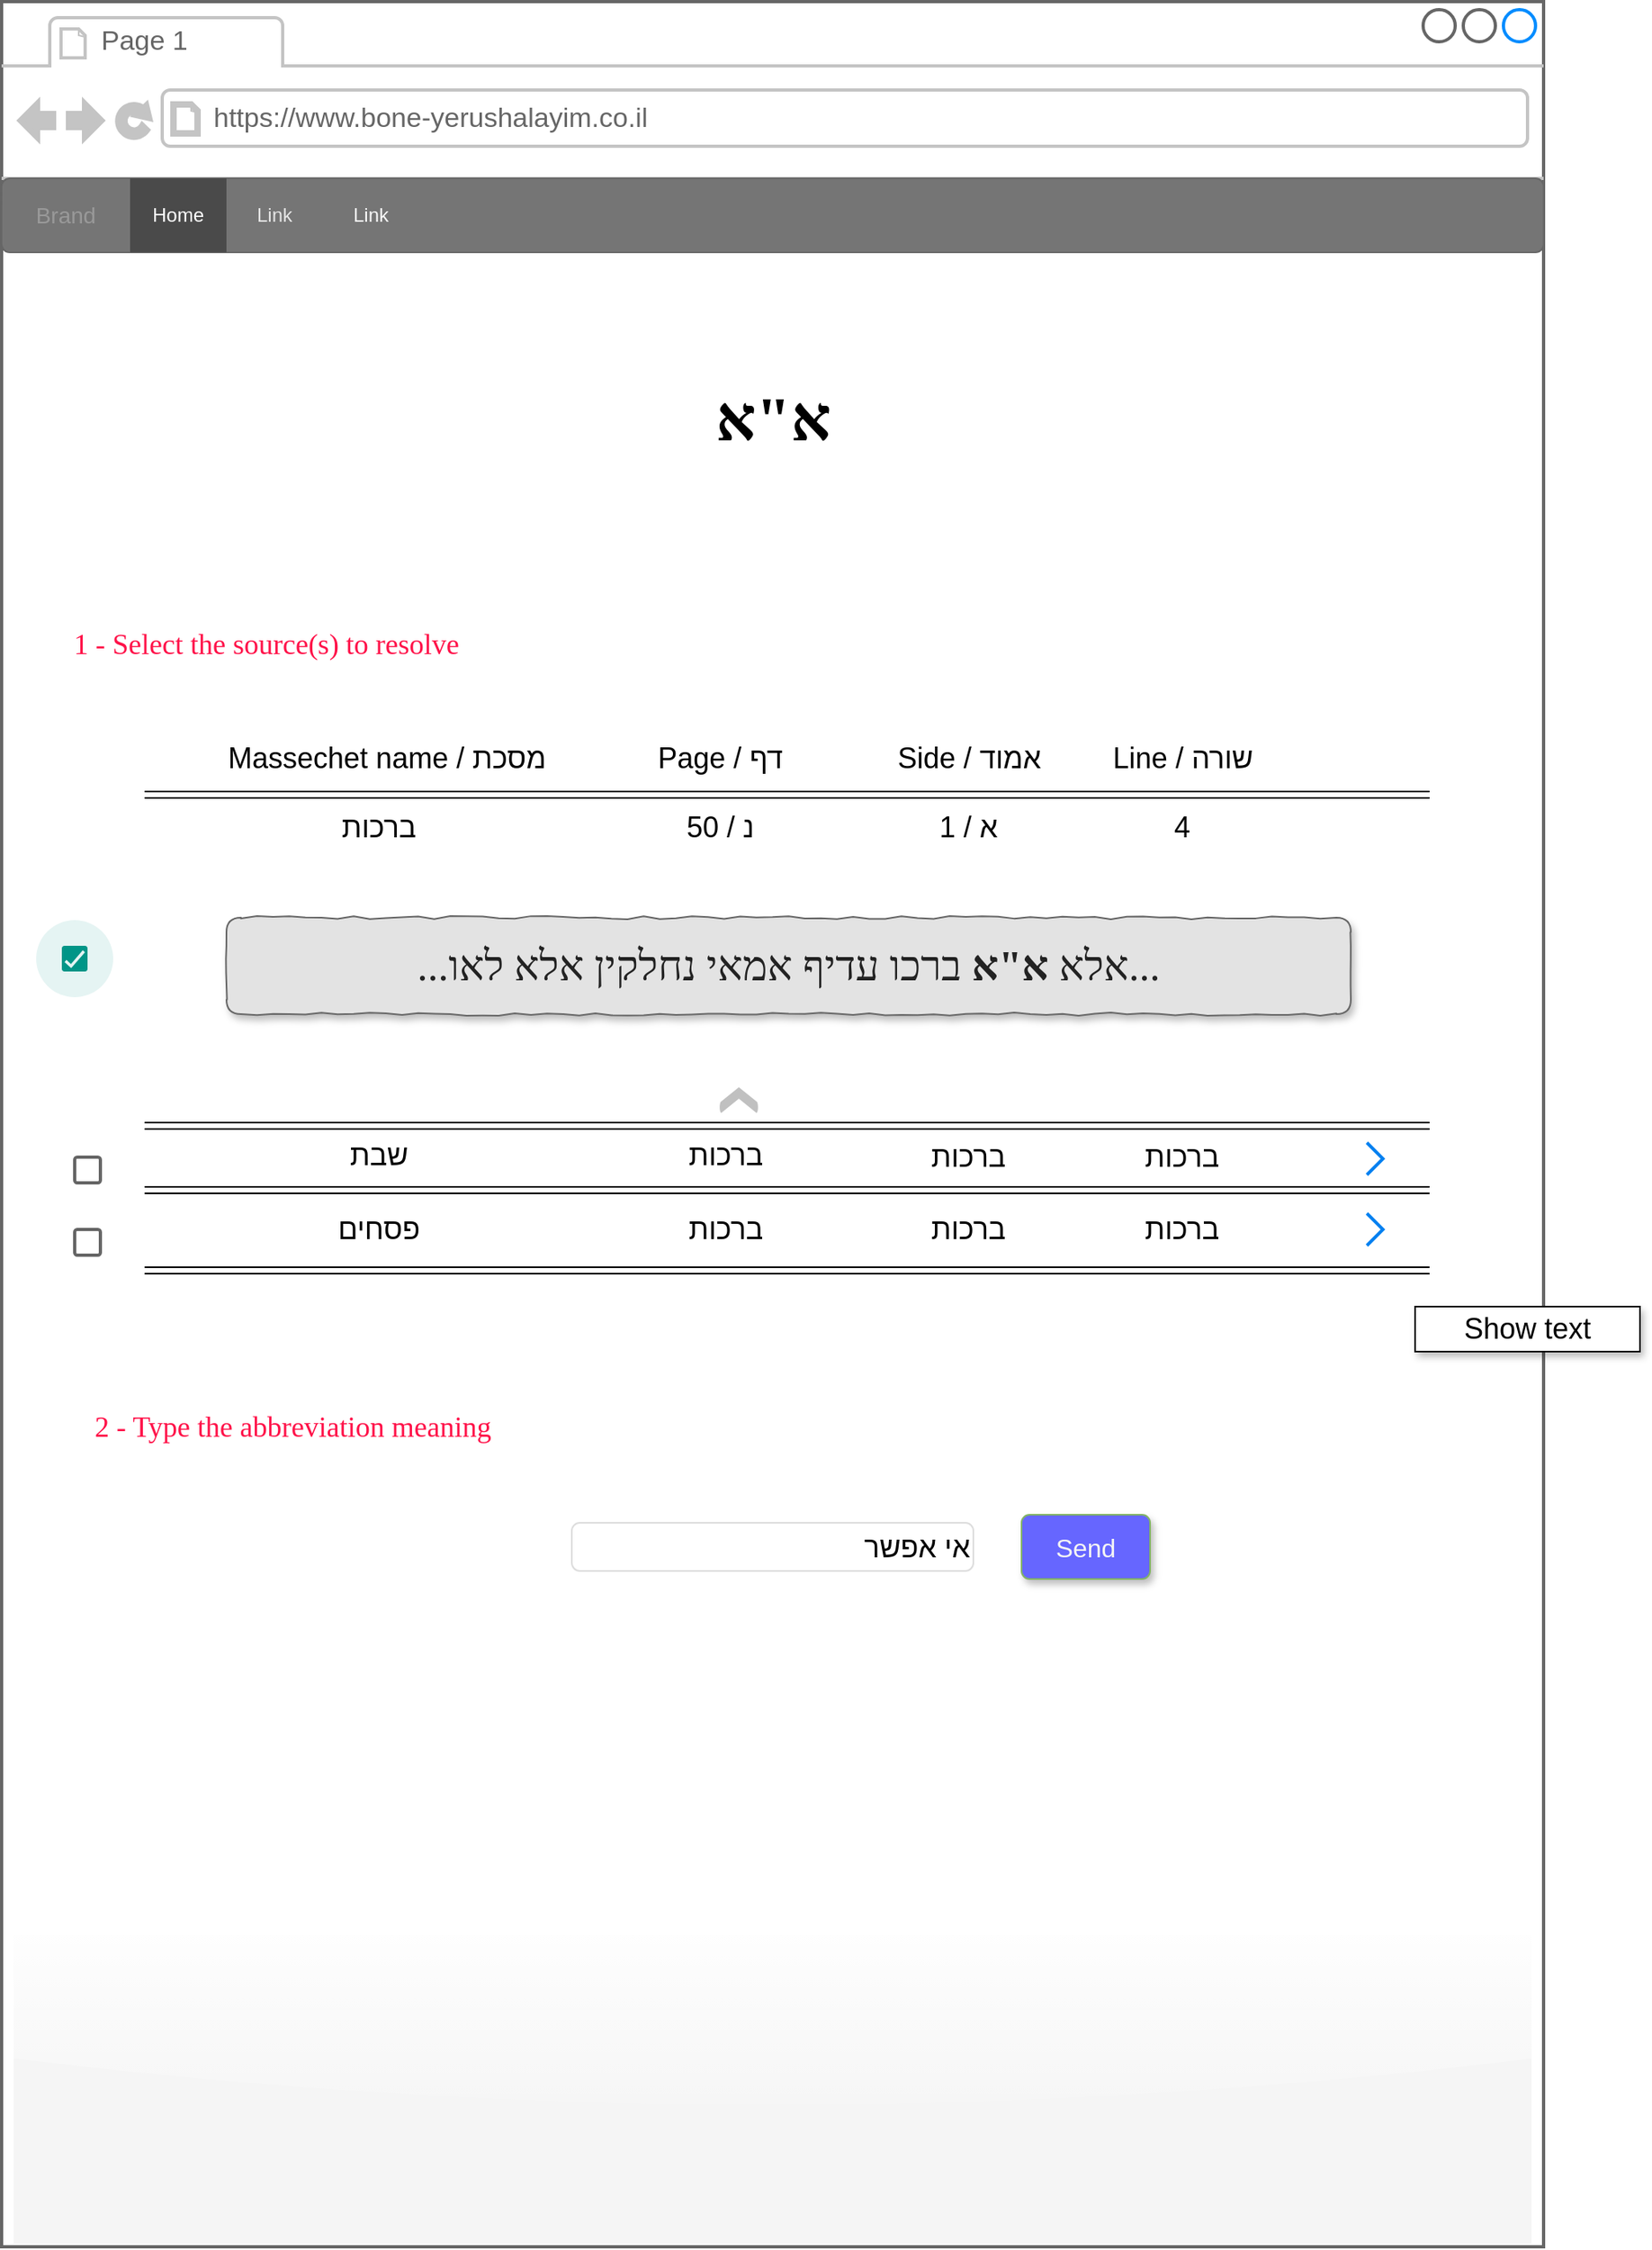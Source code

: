<mxfile version="11.1.4" type="device"><diagram id="DiyyyyjT4M_bErVuUbDl" name="Page-1"><mxGraphModel dx="2898" dy="1190" grid="1" gridSize="10" guides="1" tooltips="1" connect="1" arrows="1" fold="1" page="1" pageScale="1" pageWidth="850" pageHeight="1100" math="0" shadow="0"><root><mxCell id="0"/><mxCell id="1" parent="0"/><mxCell id="982CFHgM0A9eNo-FfUNm-1" value="" style="strokeWidth=2;shadow=0;dashed=0;align=left;html=1;shape=mxgraph.mockup.containers.browserWindow;rSize=0;fillColor=#ffffff;strokeColor=#666666;strokeColor2=#008cff;strokeColor3=#c4c4c4;mainText=,;recursiveResize=0;verticalAlign=top;fontColor=#FAFAFA;" vertex="1" parent="1"><mxGeometry x="-29" y="114" width="960" height="1397" as="geometry"/></mxCell><mxCell id="982CFHgM0A9eNo-FfUNm-2" value="Page 1" style="strokeWidth=1;shadow=0;dashed=0;align=center;html=1;shape=mxgraph.mockup.containers.anchor;fontSize=17;fontColor=#666666;align=left;" vertex="1" parent="982CFHgM0A9eNo-FfUNm-1"><mxGeometry x="60" y="12" width="110" height="26" as="geometry"/></mxCell><mxCell id="982CFHgM0A9eNo-FfUNm-3" value="https://www.bone-yerushalayim.co.il" style="strokeWidth=1;shadow=0;dashed=0;align=center;html=1;shape=mxgraph.mockup.containers.anchor;rSize=0;fontSize=17;fontColor=#666666;align=left;" vertex="1" parent="982CFHgM0A9eNo-FfUNm-1"><mxGeometry x="130" y="60" width="250" height="26" as="geometry"/></mxCell><mxCell id="982CFHgM0A9eNo-FfUNm-5" value="" style="rounded=0;whiteSpace=wrap;html=1;fillColor=#f5f5f5;strokeColor=none;fontColor=#333333;shadow=0;comic=0;glass=1;" vertex="1" parent="982CFHgM0A9eNo-FfUNm-1"><mxGeometry x="7.5" y="1203" width="945" height="192" as="geometry"/></mxCell><mxCell id="982CFHgM0A9eNo-FfUNm-8" value="&lt;font face=&quot;Comic Sans MS&quot; style=&quot;font-size: 39px;&quot;&gt;&lt;b style=&quot;font-size: 39px;&quot;&gt;א&quot;א&lt;/b&gt;&lt;/font&gt;" style="text;html=1;strokeColor=none;fillColor=none;align=center;verticalAlign=middle;whiteSpace=wrap;rounded=0;shadow=0;glass=1;comic=0;fontSize=39;" vertex="1" parent="982CFHgM0A9eNo-FfUNm-1"><mxGeometry x="389.5" y="244" width="181" height="32" as="geometry"/></mxCell><mxCell id="982CFHgM0A9eNo-FfUNm-10" value="" style="html=1;shadow=0;dashed=0;shape=mxgraph.bootstrap.rrect;strokeColor=#666666;rSize=5;fillColor=#757575;rounded=0;glass=1;comic=0;fontColor=#FFFFFF;" vertex="1" parent="982CFHgM0A9eNo-FfUNm-1"><mxGeometry y="110" width="960" height="46" as="geometry"/></mxCell><mxCell id="982CFHgM0A9eNo-FfUNm-11" value="Brand" style="html=1;shadow=0;dashed=0;shape=mxgraph.bootstrap.rect;strokeColor=none;fillColor=none;fontColor=#999999;fontSize=14;whiteSpace=wrap;resizeHeight=1;" vertex="1" parent="982CFHgM0A9eNo-FfUNm-10"><mxGeometry width="80" height="46" relative="1" as="geometry"/></mxCell><mxCell id="982CFHgM0A9eNo-FfUNm-12" value="Home" style="html=1;shadow=0;dashed=0;shape=mxgraph.bootstrap.rect;fillColor=#4A4A4A;strokeColor=none;fontColor=#ffffff;whiteSpace=wrap;resizeHeight=1;" vertex="1" parent="982CFHgM0A9eNo-FfUNm-10"><mxGeometry width="60" height="46" relative="1" as="geometry"><mxPoint x="80" as="offset"/></mxGeometry></mxCell><mxCell id="982CFHgM0A9eNo-FfUNm-13" value="Link" style="html=1;shadow=0;dashed=0;shape=mxgraph.bootstrap.rect;strokeColor=none;fillColor=none;fontColor=#E6E6E6;whiteSpace=wrap;resizeHeight=1;" vertex="1" parent="982CFHgM0A9eNo-FfUNm-10"><mxGeometry width="60" height="46" relative="1" as="geometry"><mxPoint x="140" as="offset"/></mxGeometry></mxCell><mxCell id="982CFHgM0A9eNo-FfUNm-14" value="Link" style="html=1;shadow=0;dashed=0;shape=mxgraph.bootstrap.rect;strokeColor=none;fillColor=none;fontColor=#FAFAFA;whiteSpace=wrap;resizeHeight=1;" vertex="1" parent="982CFHgM0A9eNo-FfUNm-10"><mxGeometry width="60" height="46" relative="1" as="geometry"><mxPoint x="200" as="offset"/></mxGeometry></mxCell><mxCell id="982CFHgM0A9eNo-FfUNm-24" value="" style="shape=link;html=1;fontSize=39;" edge="1" parent="982CFHgM0A9eNo-FfUNm-1"><mxGeometry width="50" height="50" relative="1" as="geometry"><mxPoint x="89" y="493.5" as="sourcePoint"/><mxPoint x="889" y="493.5" as="targetPoint"/></mxGeometry></mxCell><mxCell id="982CFHgM0A9eNo-FfUNm-27" value="" style="shape=link;html=1;fontSize=39;" edge="1" parent="982CFHgM0A9eNo-FfUNm-1"><mxGeometry width="50" height="50" relative="1" as="geometry"><mxPoint x="89" y="699.5" as="sourcePoint"/><mxPoint x="889.0" y="699.5" as="targetPoint"/></mxGeometry></mxCell><mxCell id="982CFHgM0A9eNo-FfUNm-28" value="" style="shape=link;html=1;fontSize=39;" edge="1" parent="982CFHgM0A9eNo-FfUNm-1"><mxGeometry width="50" height="50" relative="1" as="geometry"><mxPoint x="89" y="739.5" as="sourcePoint"/><mxPoint x="889.0" y="739.5" as="targetPoint"/></mxGeometry></mxCell><mxCell id="982CFHgM0A9eNo-FfUNm-29" value="" style="shape=link;html=1;fontSize=39;" edge="1" parent="982CFHgM0A9eNo-FfUNm-1"><mxGeometry width="50" height="50" relative="1" as="geometry"><mxPoint x="89" y="789.5" as="sourcePoint"/><mxPoint x="889.0" y="789.5" as="targetPoint"/></mxGeometry></mxCell><mxCell id="982CFHgM0A9eNo-FfUNm-31" value="&lt;font style=&quot;font-size: 18px&quot;&gt;Massechet name / מסכת&lt;/font&gt;" style="text;html=1;strokeColor=none;fillColor=none;align=center;verticalAlign=middle;whiteSpace=wrap;rounded=0;fontSize=39;" vertex="1" parent="982CFHgM0A9eNo-FfUNm-1"><mxGeometry x="130" y="452" width="220" height="24" as="geometry"/></mxCell><mxCell id="982CFHgM0A9eNo-FfUNm-33" value="&lt;span style=&quot;font-size: 18px&quot;&gt;Page / דף&lt;/span&gt;" style="text;html=1;strokeColor=none;fillColor=none;align=center;verticalAlign=middle;whiteSpace=wrap;rounded=0;fontSize=39;" vertex="1" parent="982CFHgM0A9eNo-FfUNm-1"><mxGeometry x="369.5" y="454" width="155" height="20" as="geometry"/></mxCell><mxCell id="982CFHgM0A9eNo-FfUNm-34" value="&lt;span style=&quot;font-size: 18px&quot;&gt;Side / אמוד&lt;/span&gt;" style="text;html=1;strokeColor=none;fillColor=none;align=center;verticalAlign=middle;whiteSpace=wrap;rounded=0;fontSize=39;" vertex="1" parent="982CFHgM0A9eNo-FfUNm-1"><mxGeometry x="524.5" y="454" width="155" height="20" as="geometry"/></mxCell><mxCell id="982CFHgM0A9eNo-FfUNm-35" value="&lt;font style=&quot;font-size: 18px&quot;&gt;Line / שורה&lt;/font&gt;" style="text;html=1;strokeColor=none;fillColor=none;align=center;verticalAlign=middle;whiteSpace=wrap;rounded=0;fontSize=39;" vertex="1" parent="982CFHgM0A9eNo-FfUNm-1"><mxGeometry x="679.5" y="454" width="111" height="20" as="geometry"/></mxCell><mxCell id="982CFHgM0A9eNo-FfUNm-36" value="&lt;font style=&quot;font-size: 18px;&quot;&gt;ברכות&lt;/font&gt;" style="text;html=1;strokeColor=none;fillColor=none;align=center;verticalAlign=middle;whiteSpace=wrap;rounded=0;fontSize=18;" vertex="1" parent="982CFHgM0A9eNo-FfUNm-1"><mxGeometry x="215" y="504" width="40" height="20" as="geometry"/></mxCell><mxCell id="982CFHgM0A9eNo-FfUNm-38" value="&lt;font style=&quot;font-size: 18px&quot;&gt;שבת&lt;/font&gt;" style="text;html=1;strokeColor=none;fillColor=none;align=center;verticalAlign=middle;whiteSpace=wrap;rounded=0;fontSize=18;" vertex="1" parent="982CFHgM0A9eNo-FfUNm-1"><mxGeometry x="215" y="707.5" width="40" height="20" as="geometry"/></mxCell><mxCell id="982CFHgM0A9eNo-FfUNm-39" value="&lt;font style=&quot;font-size: 18px&quot;&gt;פסחים&lt;/font&gt;" style="text;html=1;strokeColor=none;fillColor=none;align=center;verticalAlign=middle;whiteSpace=wrap;rounded=0;fontSize=18;" vertex="1" parent="982CFHgM0A9eNo-FfUNm-1"><mxGeometry x="215" y="754" width="40" height="20" as="geometry"/></mxCell><mxCell id="982CFHgM0A9eNo-FfUNm-42" value="" style="dashed=0;labelPosition=right;align=left;shape=mxgraph.gmdl.checkbox;strokeColor=#666666;fillColor=none;strokeWidth=2;aspect=fixed;fontSize=18;" vertex="1" parent="982CFHgM0A9eNo-FfUNm-1"><mxGeometry x="45.5" y="719" width="16" height="16" as="geometry"/></mxCell><mxCell id="982CFHgM0A9eNo-FfUNm-43" value="" style="dashed=0;labelPosition=right;align=left;shape=mxgraph.gmdl.checkbox;strokeColor=#666666;fillColor=none;strokeWidth=2;aspect=fixed;fontSize=18;" vertex="1" parent="982CFHgM0A9eNo-FfUNm-1"><mxGeometry x="45.5" y="764" width="16" height="16" as="geometry"/></mxCell><mxCell id="982CFHgM0A9eNo-FfUNm-44" value="" style="html=1;verticalLabelPosition=bottom;labelBackgroundColor=#ffffff;verticalAlign=top;shadow=0;dashed=0;strokeWidth=2;shape=mxgraph.ios7.misc.expand;fillColor=#c0c0c0;fontSize=18;align=center;direction=east;" vertex="1" parent="982CFHgM0A9eNo-FfUNm-1"><mxGeometry x="447" y="675.5" width="24" height="16" as="geometry"/></mxCell><mxCell id="982CFHgM0A9eNo-FfUNm-40" value="" style="shape=ellipse;labelPosition=right;align=left;strokeColor=none;fillColor=#009587;opacity=10;fontSize=18;" vertex="1" parent="982CFHgM0A9eNo-FfUNm-1"><mxGeometry x="21.5" y="571.5" width="48" height="48" as="geometry"/></mxCell><mxCell id="982CFHgM0A9eNo-FfUNm-41" value="" style="dashed=0;labelPosition=right;align=left;shape=mxgraph.gmdl.checkbox;strokeColor=none;fillColor=#009587;strokeWidth=2;" vertex="1" parent="982CFHgM0A9eNo-FfUNm-40"><mxGeometry x="16" y="16" width="16" height="16" as="geometry"/></mxCell><mxCell id="982CFHgM0A9eNo-FfUNm-45" value="&lt;font style=&quot;font-size: 18px&quot;&gt;נ / 50&lt;/font&gt;" style="text;html=1;strokeColor=none;fillColor=none;align=center;verticalAlign=middle;whiteSpace=wrap;rounded=0;fontSize=18;" vertex="1" parent="982CFHgM0A9eNo-FfUNm-1"><mxGeometry x="417.5" y="504" width="59" height="20" as="geometry"/></mxCell><mxCell id="982CFHgM0A9eNo-FfUNm-46" value="&lt;font style=&quot;font-size: 18px&quot;&gt;א / 1&lt;/font&gt;" style="text;html=1;strokeColor=none;fillColor=none;align=center;verticalAlign=middle;whiteSpace=wrap;rounded=0;fontSize=18;" vertex="1" parent="982CFHgM0A9eNo-FfUNm-1"><mxGeometry x="582" y="504" width="40" height="20" as="geometry"/></mxCell><mxCell id="982CFHgM0A9eNo-FfUNm-47" value="&lt;font style=&quot;font-size: 18px&quot;&gt;4&lt;/font&gt;" style="text;html=1;strokeColor=none;fillColor=none;align=center;verticalAlign=middle;whiteSpace=wrap;rounded=0;fontSize=18;" vertex="1" parent="982CFHgM0A9eNo-FfUNm-1"><mxGeometry x="715" y="504" width="40" height="20" as="geometry"/></mxCell><mxCell id="982CFHgM0A9eNo-FfUNm-48" value="&lt;font style=&quot;font-size: 18px;&quot;&gt;ברכות&lt;/font&gt;" style="text;html=1;strokeColor=none;fillColor=none;align=center;verticalAlign=middle;whiteSpace=wrap;rounded=0;fontSize=18;" vertex="1" parent="982CFHgM0A9eNo-FfUNm-1"><mxGeometry x="431" y="707.5" width="40" height="20" as="geometry"/></mxCell><mxCell id="982CFHgM0A9eNo-FfUNm-49" value="&lt;font style=&quot;font-size: 18px;&quot;&gt;ברכות&lt;/font&gt;" style="text;html=1;strokeColor=none;fillColor=none;align=center;verticalAlign=middle;whiteSpace=wrap;rounded=0;fontSize=18;" vertex="1" parent="982CFHgM0A9eNo-FfUNm-1"><mxGeometry x="582" y="709" width="40" height="20" as="geometry"/></mxCell><mxCell id="982CFHgM0A9eNo-FfUNm-50" value="&lt;font style=&quot;font-size: 18px;&quot;&gt;ברכות&lt;/font&gt;" style="text;html=1;strokeColor=none;fillColor=none;align=center;verticalAlign=middle;whiteSpace=wrap;rounded=0;fontSize=18;" vertex="1" parent="982CFHgM0A9eNo-FfUNm-1"><mxGeometry x="715" y="709" width="40" height="20" as="geometry"/></mxCell><mxCell id="982CFHgM0A9eNo-FfUNm-51" value="&lt;font style=&quot;font-size: 18px;&quot;&gt;ברכות&lt;/font&gt;" style="text;html=1;strokeColor=none;fillColor=none;align=center;verticalAlign=middle;whiteSpace=wrap;rounded=0;fontSize=18;" vertex="1" parent="982CFHgM0A9eNo-FfUNm-1"><mxGeometry x="431" y="754" width="40" height="20" as="geometry"/></mxCell><mxCell id="982CFHgM0A9eNo-FfUNm-52" value="&lt;font style=&quot;font-size: 18px;&quot;&gt;ברכות&lt;/font&gt;" style="text;html=1;strokeColor=none;fillColor=none;align=center;verticalAlign=middle;whiteSpace=wrap;rounded=0;fontSize=18;" vertex="1" parent="982CFHgM0A9eNo-FfUNm-1"><mxGeometry x="582" y="754" width="40" height="20" as="geometry"/></mxCell><mxCell id="982CFHgM0A9eNo-FfUNm-53" value="&lt;font style=&quot;font-size: 18px;&quot;&gt;ברכות&lt;/font&gt;" style="text;html=1;strokeColor=none;fillColor=none;align=center;verticalAlign=middle;whiteSpace=wrap;rounded=0;fontSize=18;" vertex="1" parent="982CFHgM0A9eNo-FfUNm-1"><mxGeometry x="715" y="754" width="40" height="20" as="geometry"/></mxCell><mxCell id="982CFHgM0A9eNo-FfUNm-55" value="" style="html=1;verticalLabelPosition=bottom;labelBackgroundColor=#ffffff;verticalAlign=top;shadow=0;dashed=0;strokeWidth=2;shape=mxgraph.ios7.misc.right;strokeColor=#0080f0;fontSize=18;align=center;" vertex="1" parent="982CFHgM0A9eNo-FfUNm-1"><mxGeometry x="850" y="754" width="10" height="20" as="geometry"/></mxCell><mxCell id="982CFHgM0A9eNo-FfUNm-57" value="" style="html=1;verticalLabelPosition=bottom;labelBackgroundColor=#ffffff;verticalAlign=top;shadow=0;dashed=0;strokeWidth=2;shape=mxgraph.ios7.misc.right;strokeColor=#0080f0;fontSize=18;align=center;" vertex="1" parent="982CFHgM0A9eNo-FfUNm-1"><mxGeometry x="850" y="710" width="10" height="20" as="geometry"/></mxCell><mxCell id="982CFHgM0A9eNo-FfUNm-58" value="&lt;font style=&quot;font-size: 18px&quot;&gt;1 - Select the source(s) to resolve&lt;br&gt;&lt;/font&gt;" style="text;html=1;strokeColor=none;fillColor=none;align=left;verticalAlign=middle;whiteSpace=wrap;rounded=0;fontSize=18;fontStyle=0;fontFamily=Lucida Console;fontColor=#FF1249;" vertex="1" parent="982CFHgM0A9eNo-FfUNm-1"><mxGeometry x="43" y="390" width="407" height="20" as="geometry"/></mxCell><mxCell id="982CFHgM0A9eNo-FfUNm-63" value="" style="shape=image;html=1;verticalAlign=top;verticalLabelPosition=bottom;labelBackgroundColor=#ffffff;imageAspect=0;aspect=fixed;image=https://cdn2.iconfinder.com/data/icons/freecns-cumulus/16/519641-142_Mouse-128.png;fontFamily=Lucida Console;fontSize=18;fontColor=#FF1249;align=left;" vertex="1" parent="982CFHgM0A9eNo-FfUNm-1"><mxGeometry x="860" y="772" width="40" height="40" as="geometry"/></mxCell><mxCell id="982CFHgM0A9eNo-FfUNm-65" value="&lt;font&gt;Show text&lt;br&gt;&lt;/font&gt;" style="rounded=0;whiteSpace=wrap;html=1;labelBackgroundColor=none;fontFamily=Helvetica;fontSize=18;fontColor=#000000;align=center;shadow=1;" vertex="1" parent="982CFHgM0A9eNo-FfUNm-1"><mxGeometry x="880" y="812" width="140" height="28" as="geometry"/></mxCell><mxCell id="982CFHgM0A9eNo-FfUNm-66" value="&lt;span style=&quot;color: rgb(34 , 34 , 34) ; font-family: &amp;#34;narkisim&amp;#34; ; font-size: 26px ; white-space: normal ; background-color: rgb(227 , 227 , 227)&quot;&gt;...אלא &lt;b&gt;א&quot;א&lt;/b&gt; ברכו עדיף אמאי נחלקין אלא לאו...&lt;/span&gt;" style="rounded=1;whiteSpace=wrap;html=1;shadow=1;labelBackgroundColor=none;fontFamily=Helvetica;fontSize=18;fontColor=#333333;align=center;comic=1;fillColor=#E3E3E3;strokeColor=#666666;" vertex="1" parent="982CFHgM0A9eNo-FfUNm-1"><mxGeometry x="140" y="570" width="700" height="60" as="geometry"/></mxCell><mxCell id="982CFHgM0A9eNo-FfUNm-67" value="&lt;font style=&quot;font-size: 18px&quot;&gt;2 - Type the abbreviation meaning&lt;br&gt;&lt;/font&gt;" style="text;html=1;strokeColor=none;fillColor=none;align=left;verticalAlign=middle;whiteSpace=wrap;rounded=0;fontSize=18;fontStyle=0;fontFamily=Lucida Console;fontColor=#FF1249;" vertex="1" parent="982CFHgM0A9eNo-FfUNm-1"><mxGeometry x="56" y="877" width="407" height="20" as="geometry"/></mxCell><mxCell id="982CFHgM0A9eNo-FfUNm-72" value="אי אפשר" style="html=1;shadow=0;dashed=0;shape=mxgraph.bootstrap.rrect;rSize=5;strokeColor=#dddddd;fillColor=#ffffff;spacingLeft=50;fontSize=18;align=right;fontColor=#000000;whiteSpace=wrap;comic=1;labelBackgroundColor=none;" vertex="1" parent="982CFHgM0A9eNo-FfUNm-1"><mxGeometry x="355" y="946.5" width="250" height="30" as="geometry"/></mxCell><mxCell id="982CFHgM0A9eNo-FfUNm-75" value="Send" style="html=1;shadow=1;dashed=0;shape=mxgraph.bootstrap.rrect;rSize=5;strokeColor=#82B366;fillColor=#6666FF;align=center;fontSize=16;whiteSpace=wrap;comic=1;labelBackgroundColor=none;fontColor=#F5F5F5;" vertex="1" parent="982CFHgM0A9eNo-FfUNm-1"><mxGeometry x="635" y="941.5" width="80" height="40" as="geometry"/></mxCell></root></mxGraphModel></diagram></mxfile>